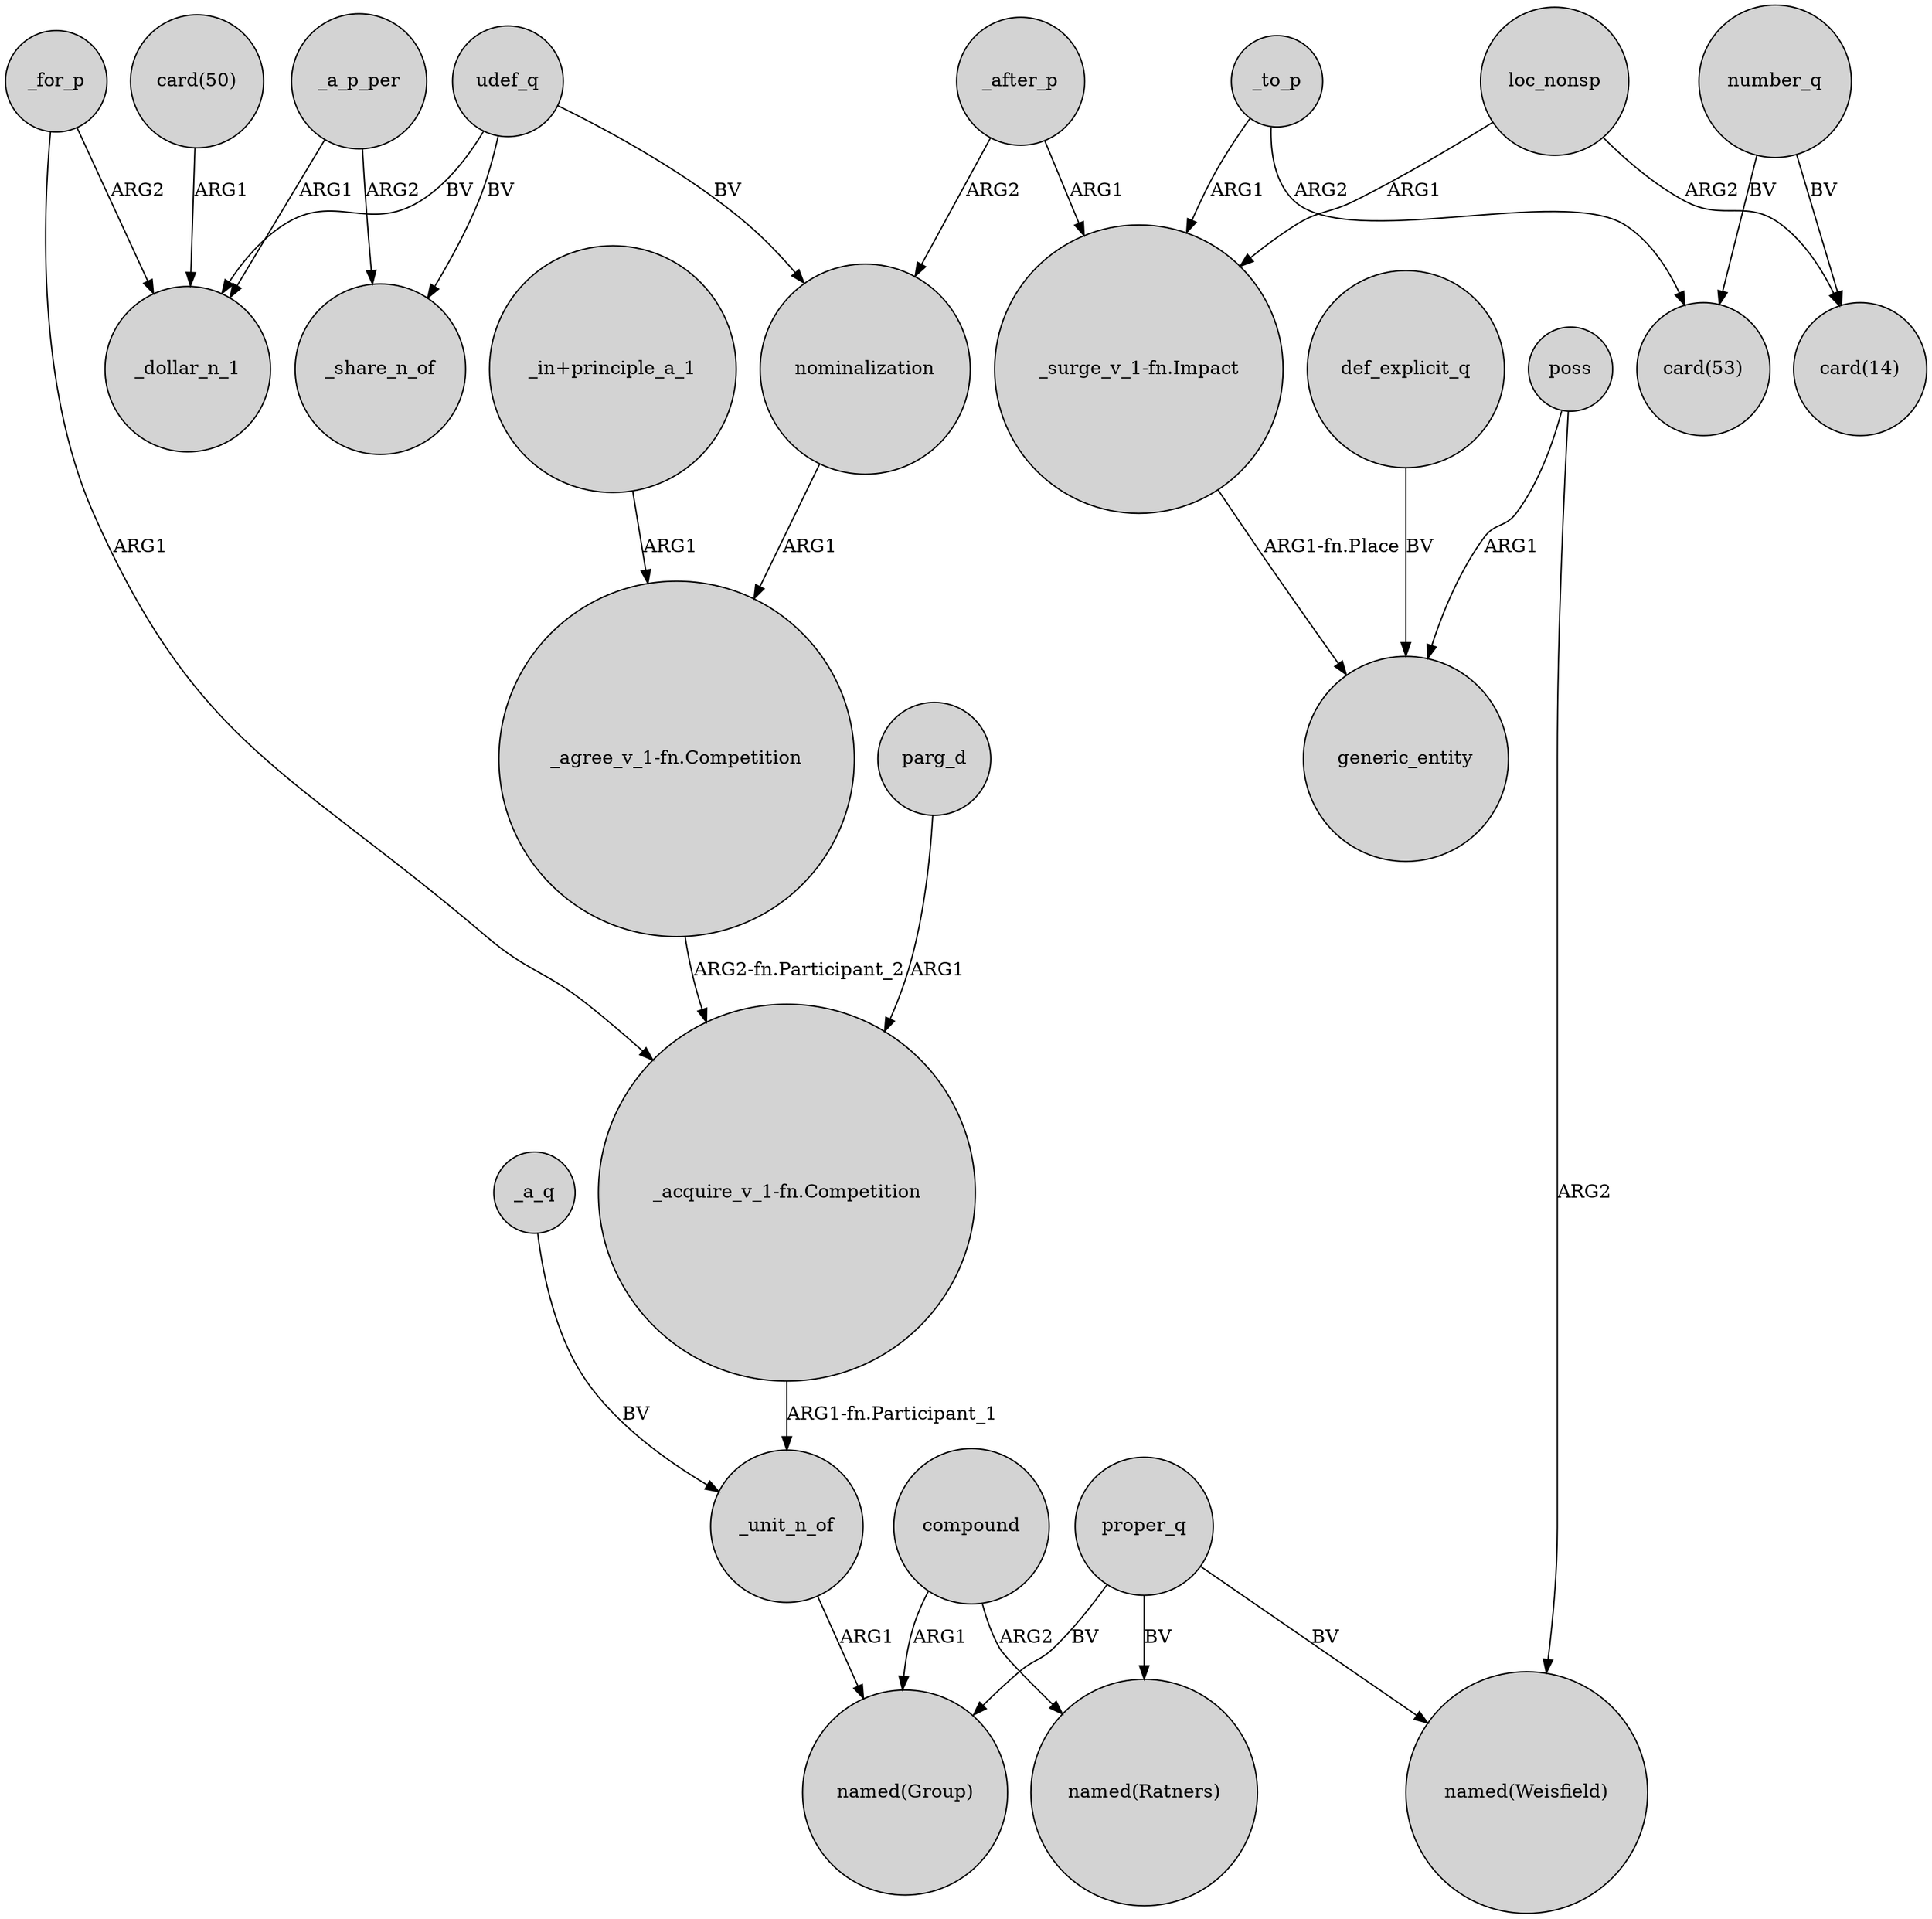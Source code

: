 digraph {
	node [shape=circle style=filled]
	proper_q -> "named(Ratners)" [label=BV]
	def_explicit_q -> generic_entity [label=BV]
	_unit_n_of -> "named(Group)" [label=ARG1]
	compound -> "named(Group)" [label=ARG1]
	"card(50)" -> _dollar_n_1 [label=ARG1]
	compound -> "named(Ratners)" [label=ARG2]
	nominalization -> "_agree_v_1-fn.Competition" [label=ARG1]
	number_q -> "card(14)" [label=BV]
	udef_q -> nominalization [label=BV]
	"_surge_v_1-fn.Impact" -> generic_entity [label="ARG1-fn.Place"]
	"_in+principle_a_1" -> "_agree_v_1-fn.Competition" [label=ARG1]
	"_agree_v_1-fn.Competition" -> "_acquire_v_1-fn.Competition" [label="ARG2-fn.Participant_2"]
	_to_p -> "_surge_v_1-fn.Impact" [label=ARG1]
	proper_q -> "named(Group)" [label=BV]
	_for_p -> "_acquire_v_1-fn.Competition" [label=ARG1]
	_after_p -> "_surge_v_1-fn.Impact" [label=ARG1]
	poss -> "named(Weisfield)" [label=ARG2]
	poss -> generic_entity [label=ARG1]
	_after_p -> nominalization [label=ARG2]
	number_q -> "card(53)" [label=BV]
	_a_p_per -> _share_n_of [label=ARG2]
	proper_q -> "named(Weisfield)" [label=BV]
	_for_p -> _dollar_n_1 [label=ARG2]
	udef_q -> _share_n_of [label=BV]
	udef_q -> _dollar_n_1 [label=BV]
	"_acquire_v_1-fn.Competition" -> _unit_n_of [label="ARG1-fn.Participant_1"]
	_a_p_per -> _dollar_n_1 [label=ARG1]
	_to_p -> "card(53)" [label=ARG2]
	loc_nonsp -> "card(14)" [label=ARG2]
	parg_d -> "_acquire_v_1-fn.Competition" [label=ARG1]
	_a_q -> _unit_n_of [label=BV]
	loc_nonsp -> "_surge_v_1-fn.Impact" [label=ARG1]
}
